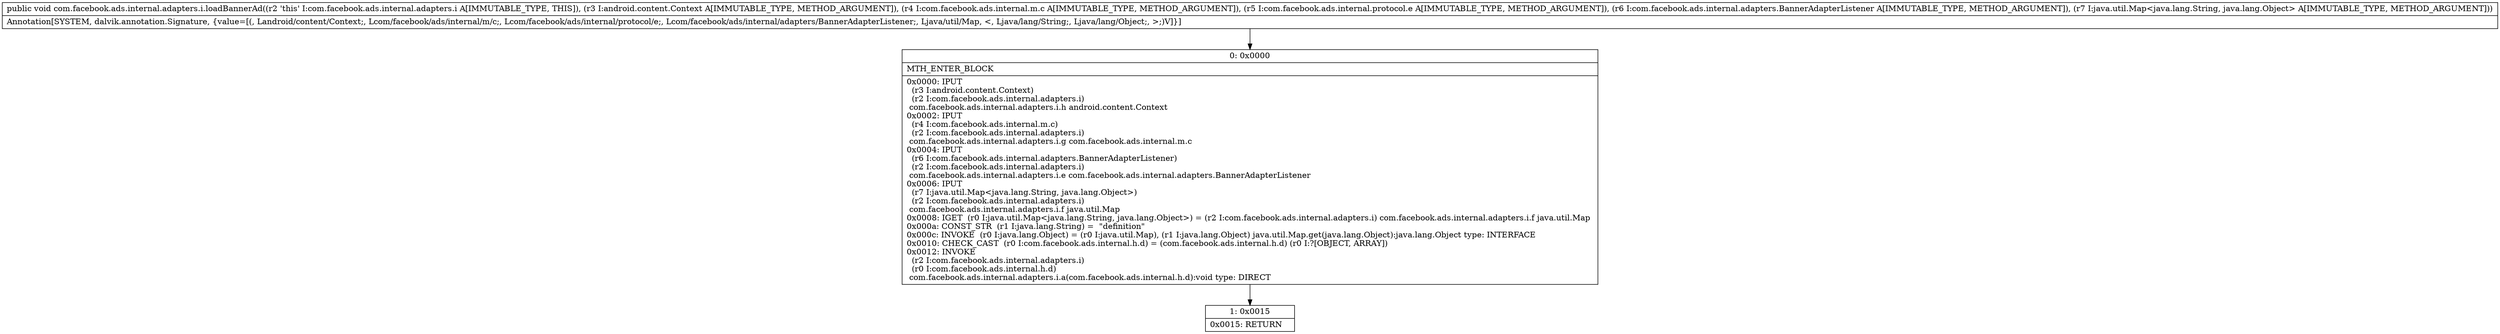 digraph "CFG forcom.facebook.ads.internal.adapters.i.loadBannerAd(Landroid\/content\/Context;Lcom\/facebook\/ads\/internal\/m\/c;Lcom\/facebook\/ads\/internal\/protocol\/e;Lcom\/facebook\/ads\/internal\/adapters\/BannerAdapterListener;Ljava\/util\/Map;)V" {
Node_0 [shape=record,label="{0\:\ 0x0000|MTH_ENTER_BLOCK\l|0x0000: IPUT  \l  (r3 I:android.content.Context)\l  (r2 I:com.facebook.ads.internal.adapters.i)\l com.facebook.ads.internal.adapters.i.h android.content.Context \l0x0002: IPUT  \l  (r4 I:com.facebook.ads.internal.m.c)\l  (r2 I:com.facebook.ads.internal.adapters.i)\l com.facebook.ads.internal.adapters.i.g com.facebook.ads.internal.m.c \l0x0004: IPUT  \l  (r6 I:com.facebook.ads.internal.adapters.BannerAdapterListener)\l  (r2 I:com.facebook.ads.internal.adapters.i)\l com.facebook.ads.internal.adapters.i.e com.facebook.ads.internal.adapters.BannerAdapterListener \l0x0006: IPUT  \l  (r7 I:java.util.Map\<java.lang.String, java.lang.Object\>)\l  (r2 I:com.facebook.ads.internal.adapters.i)\l com.facebook.ads.internal.adapters.i.f java.util.Map \l0x0008: IGET  (r0 I:java.util.Map\<java.lang.String, java.lang.Object\>) = (r2 I:com.facebook.ads.internal.adapters.i) com.facebook.ads.internal.adapters.i.f java.util.Map \l0x000a: CONST_STR  (r1 I:java.lang.String) =  \"definition\" \l0x000c: INVOKE  (r0 I:java.lang.Object) = (r0 I:java.util.Map), (r1 I:java.lang.Object) java.util.Map.get(java.lang.Object):java.lang.Object type: INTERFACE \l0x0010: CHECK_CAST  (r0 I:com.facebook.ads.internal.h.d) = (com.facebook.ads.internal.h.d) (r0 I:?[OBJECT, ARRAY]) \l0x0012: INVOKE  \l  (r2 I:com.facebook.ads.internal.adapters.i)\l  (r0 I:com.facebook.ads.internal.h.d)\l com.facebook.ads.internal.adapters.i.a(com.facebook.ads.internal.h.d):void type: DIRECT \l}"];
Node_1 [shape=record,label="{1\:\ 0x0015|0x0015: RETURN   \l}"];
MethodNode[shape=record,label="{public void com.facebook.ads.internal.adapters.i.loadBannerAd((r2 'this' I:com.facebook.ads.internal.adapters.i A[IMMUTABLE_TYPE, THIS]), (r3 I:android.content.Context A[IMMUTABLE_TYPE, METHOD_ARGUMENT]), (r4 I:com.facebook.ads.internal.m.c A[IMMUTABLE_TYPE, METHOD_ARGUMENT]), (r5 I:com.facebook.ads.internal.protocol.e A[IMMUTABLE_TYPE, METHOD_ARGUMENT]), (r6 I:com.facebook.ads.internal.adapters.BannerAdapterListener A[IMMUTABLE_TYPE, METHOD_ARGUMENT]), (r7 I:java.util.Map\<java.lang.String, java.lang.Object\> A[IMMUTABLE_TYPE, METHOD_ARGUMENT]))  | Annotation[SYSTEM, dalvik.annotation.Signature, \{value=[(, Landroid\/content\/Context;, Lcom\/facebook\/ads\/internal\/m\/c;, Lcom\/facebook\/ads\/internal\/protocol\/e;, Lcom\/facebook\/ads\/internal\/adapters\/BannerAdapterListener;, Ljava\/util\/Map, \<, Ljava\/lang\/String;, Ljava\/lang\/Object;, \>;)V]\}]\l}"];
MethodNode -> Node_0;
Node_0 -> Node_1;
}

